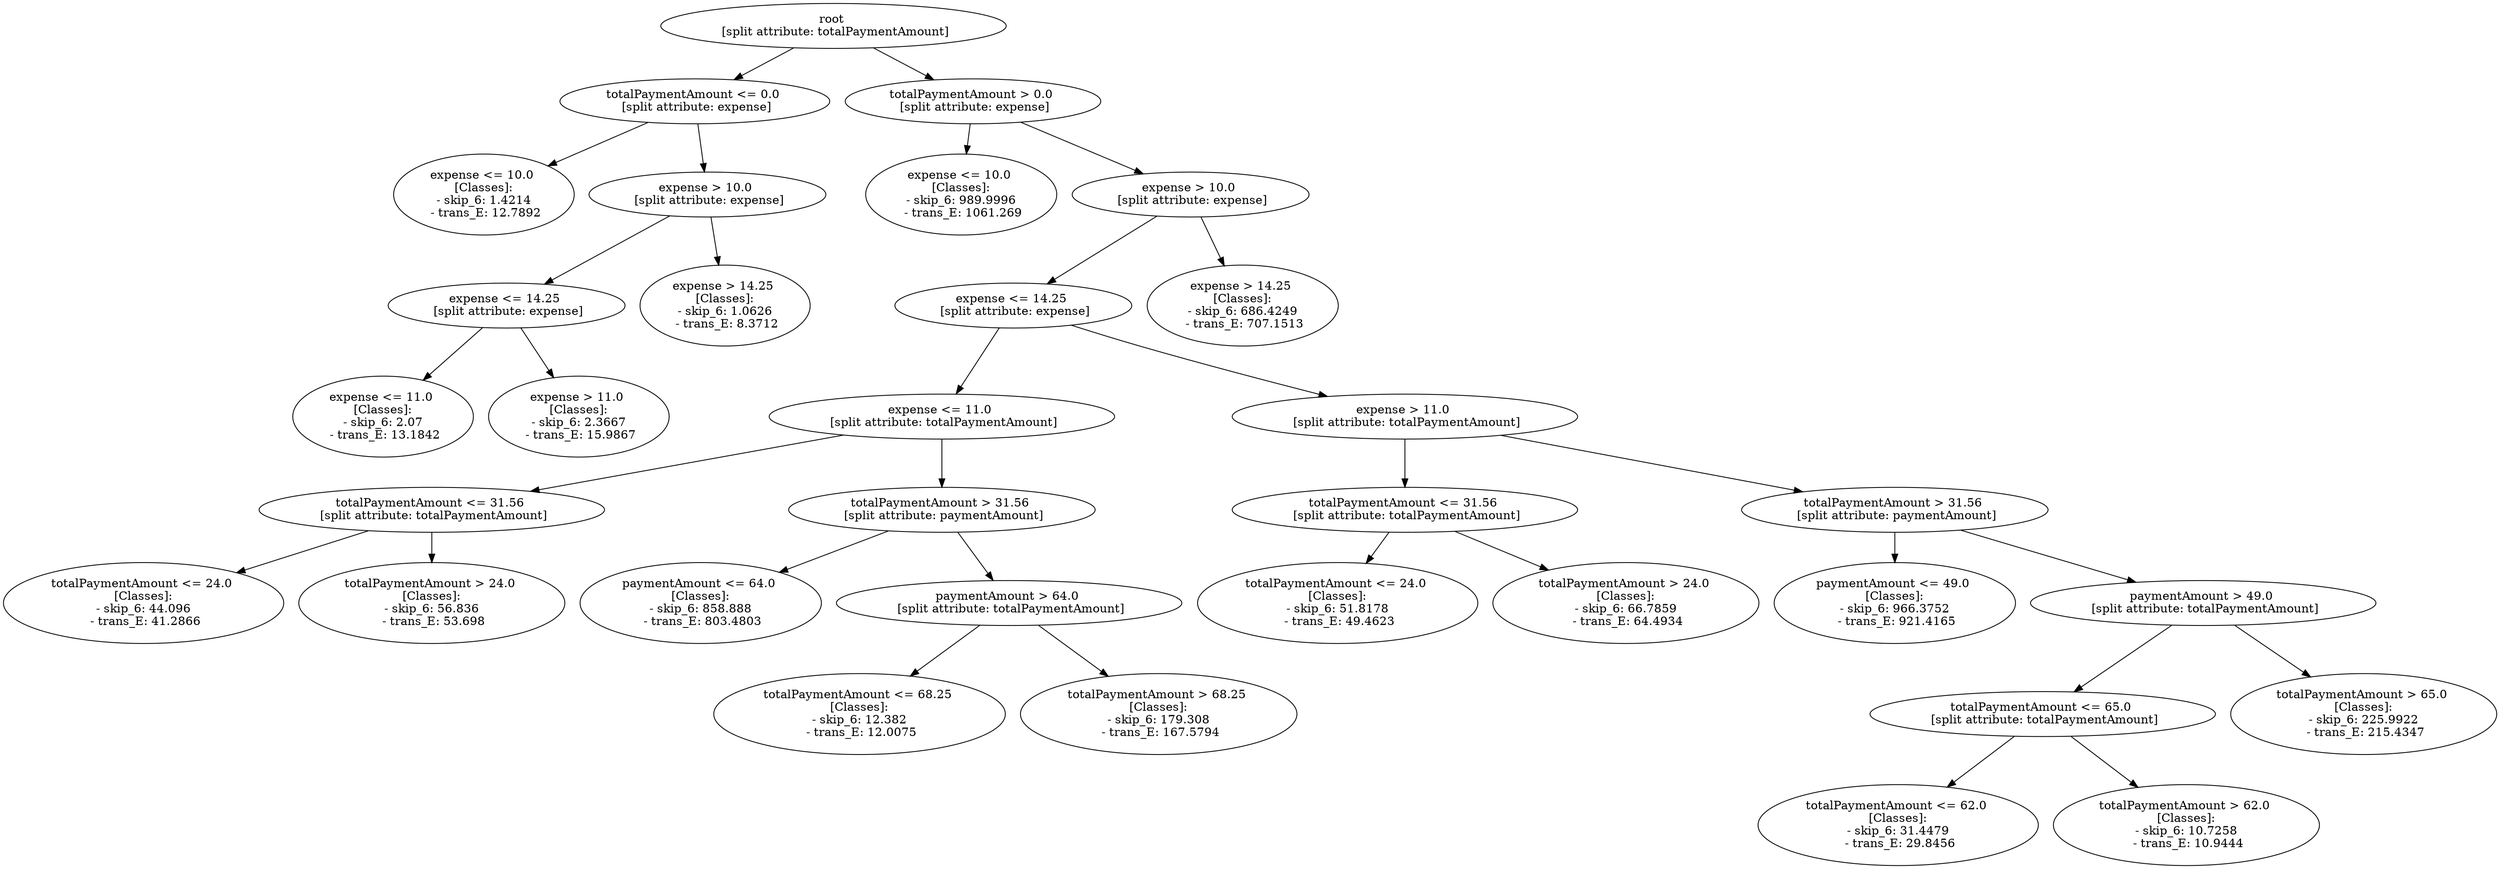 // Road_Traffic_Fine_Management_Process-p_7-5
digraph "Road_Traffic_Fine_Management_Process-p_7-5" {
	"2f21eedd-e18a-4b54-8eeb-72798b3f0250" [label="root 
 [split attribute: totalPaymentAmount]"]
	"813451f3-b915-4f12-b06f-e5c7d4f95bc6" [label="totalPaymentAmount <= 0.0 
 [split attribute: expense]"]
	"2f21eedd-e18a-4b54-8eeb-72798b3f0250" -> "813451f3-b915-4f12-b06f-e5c7d4f95bc6"
	"1e61c56f-64cf-46ab-989b-d1b2541ea36d" [label="expense <= 10.0 
 [Classes]: 
 - skip_6: 1.4214 
 - trans_E: 12.7892"]
	"813451f3-b915-4f12-b06f-e5c7d4f95bc6" -> "1e61c56f-64cf-46ab-989b-d1b2541ea36d"
	"f7358982-1582-4887-9b92-a3150fe65613" [label="expense > 10.0 
 [split attribute: expense]"]
	"813451f3-b915-4f12-b06f-e5c7d4f95bc6" -> "f7358982-1582-4887-9b92-a3150fe65613"
	"ab718546-aa41-476a-88e5-5d67613d3453" [label="expense <= 14.25 
 [split attribute: expense]"]
	"f7358982-1582-4887-9b92-a3150fe65613" -> "ab718546-aa41-476a-88e5-5d67613d3453"
	"b2b5ad2a-2bee-408b-b81d-f19392c8c96f" [label="expense <= 11.0 
 [Classes]: 
 - skip_6: 2.07 
 - trans_E: 13.1842"]
	"ab718546-aa41-476a-88e5-5d67613d3453" -> "b2b5ad2a-2bee-408b-b81d-f19392c8c96f"
	"f115393b-b650-424d-97dd-be2d90291f07" [label="expense > 11.0 
 [Classes]: 
 - skip_6: 2.3667 
 - trans_E: 15.9867"]
	"ab718546-aa41-476a-88e5-5d67613d3453" -> "f115393b-b650-424d-97dd-be2d90291f07"
	"1f1254f0-1e37-4079-8600-faba75e77921" [label="expense > 14.25 
 [Classes]: 
 - skip_6: 1.0626 
 - trans_E: 8.3712"]
	"f7358982-1582-4887-9b92-a3150fe65613" -> "1f1254f0-1e37-4079-8600-faba75e77921"
	"ffcefe1d-c75e-430a-8aaa-bea677e9e5a5" [label="totalPaymentAmount > 0.0 
 [split attribute: expense]"]
	"2f21eedd-e18a-4b54-8eeb-72798b3f0250" -> "ffcefe1d-c75e-430a-8aaa-bea677e9e5a5"
	"efbb9d06-063f-4ab6-8623-82924a279b6f" [label="expense <= 10.0 
 [Classes]: 
 - skip_6: 989.9996 
 - trans_E: 1061.269"]
	"ffcefe1d-c75e-430a-8aaa-bea677e9e5a5" -> "efbb9d06-063f-4ab6-8623-82924a279b6f"
	"2631f0a0-7372-42c6-b607-26f08bda8753" [label="expense > 10.0 
 [split attribute: expense]"]
	"ffcefe1d-c75e-430a-8aaa-bea677e9e5a5" -> "2631f0a0-7372-42c6-b607-26f08bda8753"
	"8c3acc00-ccc9-4c4f-8499-26a919d65b6b" [label="expense <= 14.25 
 [split attribute: expense]"]
	"2631f0a0-7372-42c6-b607-26f08bda8753" -> "8c3acc00-ccc9-4c4f-8499-26a919d65b6b"
	"71e27f11-3e14-4b6e-b39f-6bbd5fa0f35d" [label="expense <= 11.0 
 [split attribute: totalPaymentAmount]"]
	"8c3acc00-ccc9-4c4f-8499-26a919d65b6b" -> "71e27f11-3e14-4b6e-b39f-6bbd5fa0f35d"
	"63588786-a7c9-4648-bbbb-53b07acb2341" [label="totalPaymentAmount <= 31.56 
 [split attribute: totalPaymentAmount]"]
	"71e27f11-3e14-4b6e-b39f-6bbd5fa0f35d" -> "63588786-a7c9-4648-bbbb-53b07acb2341"
	"906071b6-a923-462d-a1ab-e38b2d201491" [label="totalPaymentAmount <= 24.0 
 [Classes]: 
 - skip_6: 44.096 
 - trans_E: 41.2866"]
	"63588786-a7c9-4648-bbbb-53b07acb2341" -> "906071b6-a923-462d-a1ab-e38b2d201491"
	"6a76ad82-adb7-4608-ac4e-a437144edd42" [label="totalPaymentAmount > 24.0 
 [Classes]: 
 - skip_6: 56.836 
 - trans_E: 53.698"]
	"63588786-a7c9-4648-bbbb-53b07acb2341" -> "6a76ad82-adb7-4608-ac4e-a437144edd42"
	"5cf0fc55-3142-459f-99bd-095e831a4ae5" [label="totalPaymentAmount > 31.56 
 [split attribute: paymentAmount]"]
	"71e27f11-3e14-4b6e-b39f-6bbd5fa0f35d" -> "5cf0fc55-3142-459f-99bd-095e831a4ae5"
	"d4b30a0d-f0fe-4275-84f9-d3ec08d76ca0" [label="paymentAmount <= 64.0 
 [Classes]: 
 - skip_6: 858.888 
 - trans_E: 803.4803"]
	"5cf0fc55-3142-459f-99bd-095e831a4ae5" -> "d4b30a0d-f0fe-4275-84f9-d3ec08d76ca0"
	"17cd84dd-a961-4c5d-ae16-376891457bd0" [label="paymentAmount > 64.0 
 [split attribute: totalPaymentAmount]"]
	"5cf0fc55-3142-459f-99bd-095e831a4ae5" -> "17cd84dd-a961-4c5d-ae16-376891457bd0"
	"16481dd2-681f-4716-acb1-8c227e1f3842" [label="totalPaymentAmount <= 68.25 
 [Classes]: 
 - skip_6: 12.382 
 - trans_E: 12.0075"]
	"17cd84dd-a961-4c5d-ae16-376891457bd0" -> "16481dd2-681f-4716-acb1-8c227e1f3842"
	"578ec527-9162-42bc-a6f4-64f37be58963" [label="totalPaymentAmount > 68.25 
 [Classes]: 
 - skip_6: 179.308 
 - trans_E: 167.5794"]
	"17cd84dd-a961-4c5d-ae16-376891457bd0" -> "578ec527-9162-42bc-a6f4-64f37be58963"
	"f447e934-9c3a-44d8-9838-66aac01255f8" [label="expense > 11.0 
 [split attribute: totalPaymentAmount]"]
	"8c3acc00-ccc9-4c4f-8499-26a919d65b6b" -> "f447e934-9c3a-44d8-9838-66aac01255f8"
	"5a0fd329-9d8d-4c00-93bf-ae3f2d19cbae" [label="totalPaymentAmount <= 31.56 
 [split attribute: totalPaymentAmount]"]
	"f447e934-9c3a-44d8-9838-66aac01255f8" -> "5a0fd329-9d8d-4c00-93bf-ae3f2d19cbae"
	"f0022971-c5e4-4c4b-b715-7dc67bd59b9a" [label="totalPaymentAmount <= 24.0 
 [Classes]: 
 - skip_6: 51.8178 
 - trans_E: 49.4623"]
	"5a0fd329-9d8d-4c00-93bf-ae3f2d19cbae" -> "f0022971-c5e4-4c4b-b715-7dc67bd59b9a"
	"9f8d8528-6168-404d-938c-ca8485c66973" [label="totalPaymentAmount > 24.0 
 [Classes]: 
 - skip_6: 66.7859 
 - trans_E: 64.4934"]
	"5a0fd329-9d8d-4c00-93bf-ae3f2d19cbae" -> "9f8d8528-6168-404d-938c-ca8485c66973"
	"079b9b1f-a7b8-4079-a721-bcf6ea1e0b8b" [label="totalPaymentAmount > 31.56 
 [split attribute: paymentAmount]"]
	"f447e934-9c3a-44d8-9838-66aac01255f8" -> "079b9b1f-a7b8-4079-a721-bcf6ea1e0b8b"
	"6fbcd6cc-0c63-40bf-968b-2e6c9d163a73" [label="paymentAmount <= 49.0 
 [Classes]: 
 - skip_6: 966.3752 
 - trans_E: 921.4165"]
	"079b9b1f-a7b8-4079-a721-bcf6ea1e0b8b" -> "6fbcd6cc-0c63-40bf-968b-2e6c9d163a73"
	"f542476a-4bc3-4741-ac4f-66098fbb1ffe" [label="paymentAmount > 49.0 
 [split attribute: totalPaymentAmount]"]
	"079b9b1f-a7b8-4079-a721-bcf6ea1e0b8b" -> "f542476a-4bc3-4741-ac4f-66098fbb1ffe"
	"85cd3489-7707-4c8d-b9c9-19b0d46dd166" [label="totalPaymentAmount <= 65.0 
 [split attribute: totalPaymentAmount]"]
	"f542476a-4bc3-4741-ac4f-66098fbb1ffe" -> "85cd3489-7707-4c8d-b9c9-19b0d46dd166"
	"2b438c5a-a114-4f06-8449-ebb38b8eda7f" [label="totalPaymentAmount <= 62.0 
 [Classes]: 
 - skip_6: 31.4479 
 - trans_E: 29.8456"]
	"85cd3489-7707-4c8d-b9c9-19b0d46dd166" -> "2b438c5a-a114-4f06-8449-ebb38b8eda7f"
	"03a63b26-48d1-4ec6-ab11-7fec5f4a350e" [label="totalPaymentAmount > 62.0 
 [Classes]: 
 - skip_6: 10.7258 
 - trans_E: 10.9444"]
	"85cd3489-7707-4c8d-b9c9-19b0d46dd166" -> "03a63b26-48d1-4ec6-ab11-7fec5f4a350e"
	"2268350d-4fa1-49bb-9820-99b138f97a3a" [label="totalPaymentAmount > 65.0 
 [Classes]: 
 - skip_6: 225.9922 
 - trans_E: 215.4347"]
	"f542476a-4bc3-4741-ac4f-66098fbb1ffe" -> "2268350d-4fa1-49bb-9820-99b138f97a3a"
	"369f6308-358d-491c-be3f-26d2ef1f023a" [label="expense > 14.25 
 [Classes]: 
 - skip_6: 686.4249 
 - trans_E: 707.1513"]
	"2631f0a0-7372-42c6-b607-26f08bda8753" -> "369f6308-358d-491c-be3f-26d2ef1f023a"
}
